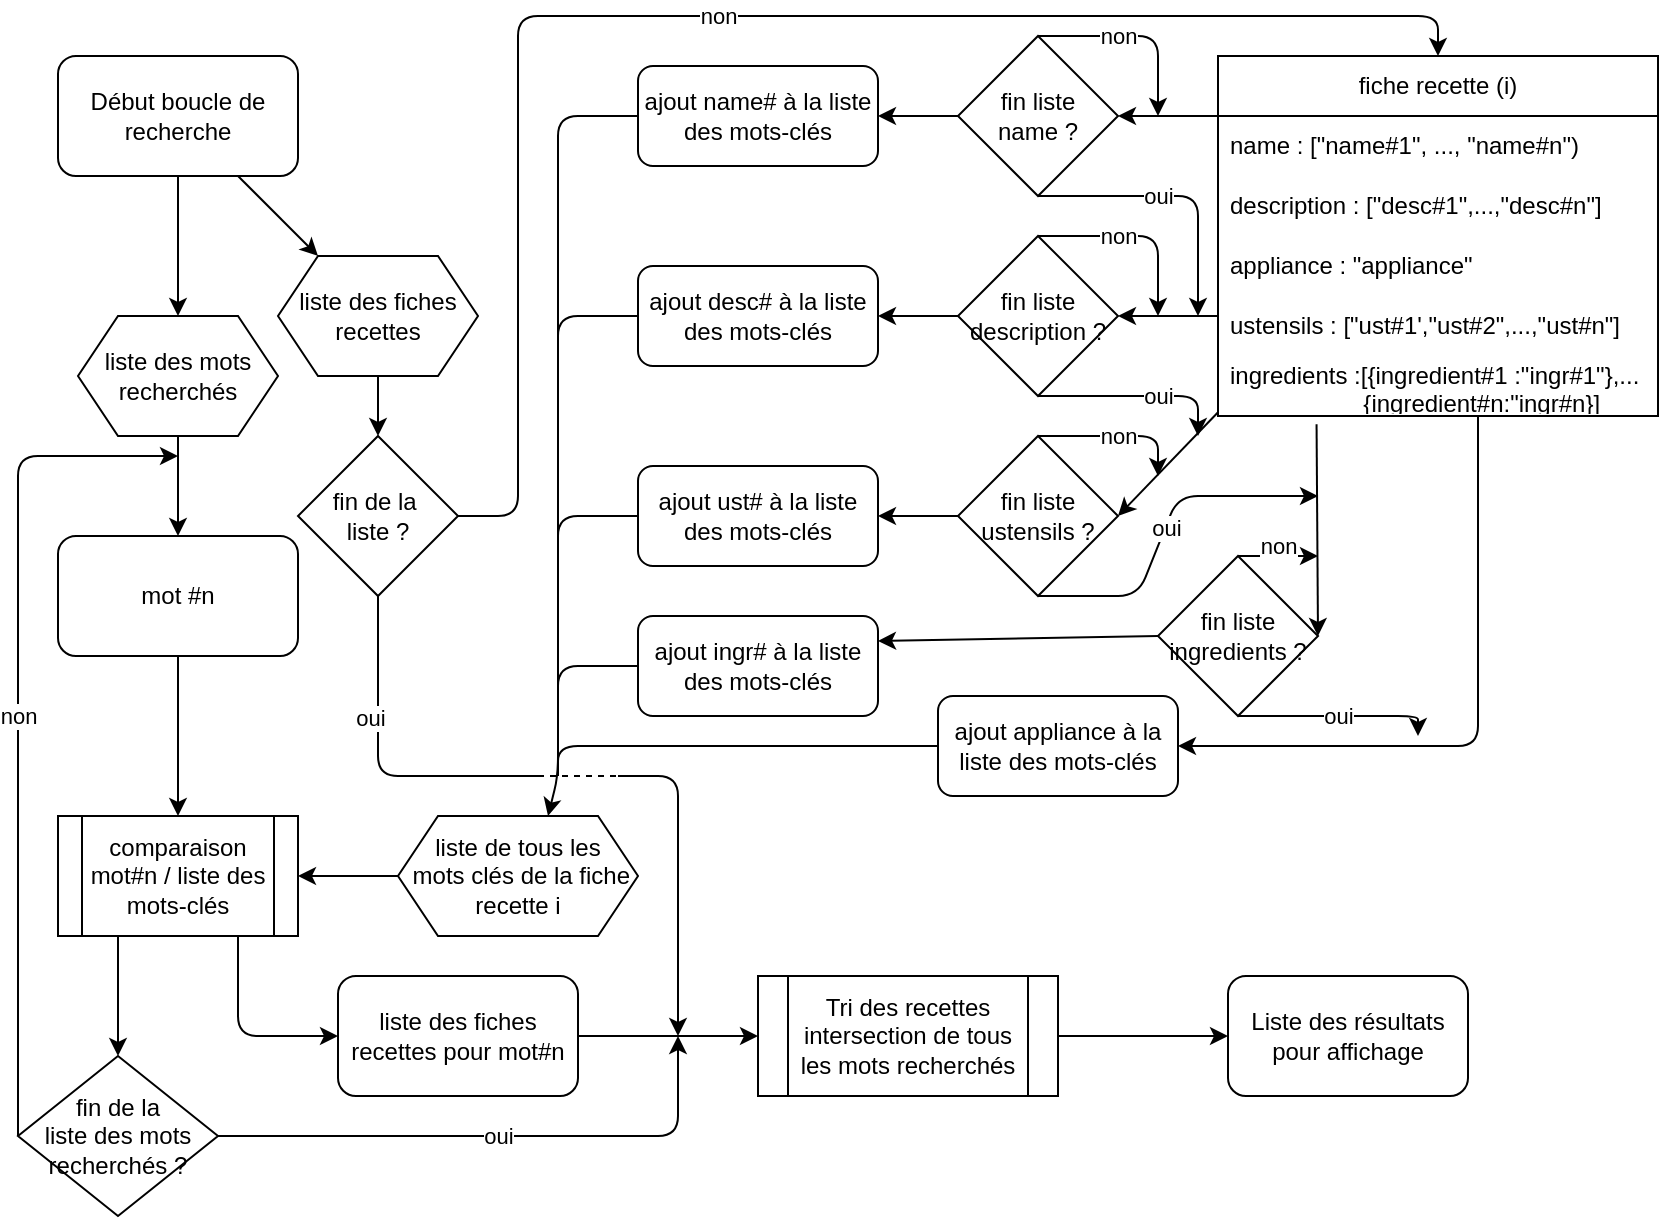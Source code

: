 <mxfile>
    <diagram id="C5RBs43oDa-KdzZeNtuy" name="Page-1">
        <mxGraphModel dx="862" dy="609" grid="1" gridSize="10" guides="1" tooltips="1" connect="1" arrows="1" fold="1" page="1" pageScale="1" pageWidth="827" pageHeight="1169" math="0" shadow="0">
            <root>
                <mxCell id="WIyWlLk6GJQsqaUBKTNV-0"/>
                <mxCell id="WIyWlLk6GJQsqaUBKTNV-1" parent="WIyWlLk6GJQsqaUBKTNV-0"/>
                <mxCell id="80" style="edgeStyle=none;html=1;exitX=0.5;exitY=1;exitDx=0;exitDy=0;" parent="WIyWlLk6GJQsqaUBKTNV-1" source="78" target="143" edge="1">
                    <mxGeometry relative="1" as="geometry">
                        <mxPoint x="100" y="210" as="targetPoint"/>
                    </mxGeometry>
                </mxCell>
                <mxCell id="78" value="Début boucle de recherche" style="rounded=1;whiteSpace=wrap;html=1;" parent="WIyWlLk6GJQsqaUBKTNV-1" vertex="1">
                    <mxGeometry x="40" y="40" width="120" height="60" as="geometry"/>
                </mxCell>
                <mxCell id="79" value="fin de la &lt;br&gt;liste des mots&lt;br&gt;recherchés ?" style="rhombus;whiteSpace=wrap;html=1;" parent="WIyWlLk6GJQsqaUBKTNV-1" vertex="1">
                    <mxGeometry x="20" y="540" width="100" height="80" as="geometry"/>
                </mxCell>
                <mxCell id="81" value="Liste des résultats&lt;br&gt;pour affichage" style="rounded=1;whiteSpace=wrap;html=1;" parent="WIyWlLk6GJQsqaUBKTNV-1" vertex="1">
                    <mxGeometry x="625" y="500" width="120" height="60" as="geometry"/>
                </mxCell>
                <mxCell id="82" value="" style="endArrow=classic;html=1;exitX=1;exitY=0.5;exitDx=0;exitDy=0;" parent="WIyWlLk6GJQsqaUBKTNV-1" source="79" edge="1">
                    <mxGeometry relative="1" as="geometry">
                        <mxPoint x="360" y="270" as="sourcePoint"/>
                        <mxPoint x="350" y="530" as="targetPoint"/>
                        <Array as="points">
                            <mxPoint x="350" y="580"/>
                        </Array>
                    </mxGeometry>
                </mxCell>
                <mxCell id="83" value="oui" style="edgeLabel;resizable=0;html=1;align=center;verticalAlign=middle;" parent="82" connectable="0" vertex="1">
                    <mxGeometry relative="1" as="geometry"/>
                </mxCell>
                <mxCell id="132" value="" style="edgeStyle=none;html=1;entryX=1;entryY=0.5;entryDx=0;entryDy=0;exitX=0.224;exitY=1.139;exitDx=0;exitDy=0;exitPerimeter=0;" parent="WIyWlLk6GJQsqaUBKTNV-1" source="93" target="131" edge="1">
                    <mxGeometry relative="1" as="geometry">
                        <mxPoint x="720" y="220" as="sourcePoint"/>
                    </mxGeometry>
                </mxCell>
                <mxCell id="84" value="fiche recette (i)" style="swimlane;fontStyle=0;childLayout=stackLayout;horizontal=1;startSize=30;horizontalStack=0;resizeParent=1;resizeParentMax=0;resizeLast=0;collapsible=1;marginBottom=0;whiteSpace=wrap;html=1;" parent="WIyWlLk6GJQsqaUBKTNV-1" vertex="1">
                    <mxGeometry x="620" y="40" width="220" height="180" as="geometry"/>
                </mxCell>
                <mxCell id="85" value="name : [&quot;name#1&quot;, ..., &quot;name#n&quot;)" style="text;strokeColor=none;fillColor=none;align=left;verticalAlign=middle;spacingLeft=4;spacingRight=4;overflow=hidden;points=[[0,0.5],[1,0.5]];portConstraint=eastwest;rotatable=0;whiteSpace=wrap;html=1;" parent="84" vertex="1">
                    <mxGeometry y="30" width="220" height="30" as="geometry"/>
                </mxCell>
                <mxCell id="86" value="description : [&quot;desc#1&quot;,...,&quot;desc#n&quot;]" style="text;strokeColor=none;fillColor=none;align=left;verticalAlign=middle;spacingLeft=4;spacingRight=4;overflow=hidden;points=[[0,0.5],[1,0.5]];portConstraint=eastwest;rotatable=0;whiteSpace=wrap;html=1;" parent="84" vertex="1">
                    <mxGeometry y="60" width="220" height="30" as="geometry"/>
                </mxCell>
                <mxCell id="92" value="appliance : &quot;appliance&quot;" style="text;strokeColor=none;fillColor=none;align=left;verticalAlign=middle;spacingLeft=4;spacingRight=4;overflow=hidden;points=[[0,0.5],[1,0.5]];portConstraint=eastwest;rotatable=0;whiteSpace=wrap;html=1;" parent="84" vertex="1">
                    <mxGeometry y="90" width="220" height="30" as="geometry"/>
                </mxCell>
                <mxCell id="87" value="ustensils : [&quot;ust#1',&quot;ust#2&quot;,...,&quot;ust#n&quot;]" style="text;strokeColor=none;fillColor=none;align=left;verticalAlign=middle;spacingLeft=4;spacingRight=4;overflow=hidden;points=[[0,0.5],[1,0.5]];portConstraint=eastwest;rotatable=0;whiteSpace=wrap;html=1;" parent="84" vertex="1">
                    <mxGeometry y="120" width="220" height="30" as="geometry"/>
                </mxCell>
                <mxCell id="93" value="ingredients :[{ingredient#1 :&quot;ingr#1&quot;},...&lt;br&gt;&amp;nbsp; &amp;nbsp; &amp;nbsp; &amp;nbsp; &amp;nbsp; &amp;nbsp; &amp;nbsp; &amp;nbsp; &amp;nbsp; &amp;nbsp; {ingredient#n:&quot;ingr#n}]&lt;br&gt;" style="text;strokeColor=none;fillColor=none;align=left;verticalAlign=middle;spacingLeft=4;spacingRight=4;overflow=hidden;points=[[0,0.5],[1,0.5]];portConstraint=eastwest;rotatable=0;whiteSpace=wrap;html=1;" parent="84" vertex="1">
                    <mxGeometry y="150" width="220" height="30" as="geometry"/>
                </mxCell>
                <mxCell id="94" value="fin liste&lt;br&gt;na&lt;span style=&quot;color: rgba(0, 0, 0, 0); font-family: monospace; font-size: 0px; text-align: start;&quot;&gt;xGraphModel%3E%3Croot%3E%3CmxCell%20id%3D%220%22%2F%3E%3CmxCell%20id%3D%221%22%20parent%3D%220%22%2F%3E%3CmxCell%20id%3D%222%22%20value%3D%22Item%203%22%20style%3D%22text%3BstrokeColor%3Dnone%3BfillColor%3Dnone%3Balign%3Dleft%3BverticalAlign%3Dmiddle%3BspacingLeft%3D4%3BspacingRight%3D4%3Boverflow%3Dhidden%3Bpoints%3D%5B%5B0%2C0.5%5D%2C%5B1%2C0.5%5D%5D%3BportConstraint%3Deastwest%3Brotatable%3D0%3BwhiteSpace%3Dwrap%3Bhtml%3D1%3B%22%20vertex%3D%221%22%20parent%3D%221%22%3E%3CmxGeometry%20x%3D%22440%22%20y%3D%22160%22%20width%3D%22230%22%20height%3D%2230%22%20as%3D%22geometry%22%2F%3E%3C%2FmxCell%3E%3C%2Froot%3E%3C%2FmxGraphModel%3E&lt;/span&gt;me ?" style="rhombus;whiteSpace=wrap;html=1;" parent="WIyWlLk6GJQsqaUBKTNV-1" vertex="1">
                    <mxGeometry x="490" y="30" width="80" height="80" as="geometry"/>
                </mxCell>
                <mxCell id="95" value="fin liste&lt;br&gt;description ?" style="rhombus;whiteSpace=wrap;html=1;" parent="WIyWlLk6GJQsqaUBKTNV-1" vertex="1">
                    <mxGeometry x="490" y="130" width="80" height="80" as="geometry"/>
                </mxCell>
                <mxCell id="96" value="ajout name# à la liste des mots-clés" style="rounded=1;whiteSpace=wrap;html=1;" parent="WIyWlLk6GJQsqaUBKTNV-1" vertex="1">
                    <mxGeometry x="330" y="45" width="120" height="50" as="geometry"/>
                </mxCell>
                <mxCell id="101" style="edgeStyle=none;html=1;entryX=1;entryY=0.5;entryDx=0;entryDy=0;" parent="WIyWlLk6GJQsqaUBKTNV-1" target="94" edge="1">
                    <mxGeometry relative="1" as="geometry">
                        <mxPoint x="620" y="70" as="sourcePoint"/>
                        <mxPoint x="570" y="85" as="targetPoint"/>
                    </mxGeometry>
                </mxCell>
                <mxCell id="111" value="ajout desc# à la liste des mots-clés" style="rounded=1;whiteSpace=wrap;html=1;" parent="WIyWlLk6GJQsqaUBKTNV-1" vertex="1">
                    <mxGeometry x="330" y="145" width="120" height="50" as="geometry"/>
                </mxCell>
                <mxCell id="117" style="edgeStyle=none;html=1;entryX=1;entryY=0.5;entryDx=0;entryDy=0;" parent="WIyWlLk6GJQsqaUBKTNV-1" target="95" edge="1">
                    <mxGeometry relative="1" as="geometry">
                        <mxPoint x="580" y="175" as="targetPoint"/>
                        <mxPoint x="620" y="170" as="sourcePoint"/>
                    </mxGeometry>
                </mxCell>
                <mxCell id="118" value="" style="endArrow=classic;html=1;exitX=0.5;exitY=0;exitDx=0;exitDy=0;" parent="WIyWlLk6GJQsqaUBKTNV-1" source="94" edge="1">
                    <mxGeometry relative="1" as="geometry">
                        <mxPoint x="410" y="250" as="sourcePoint"/>
                        <mxPoint x="590" y="70" as="targetPoint"/>
                        <Array as="points">
                            <mxPoint x="590" y="30"/>
                        </Array>
                    </mxGeometry>
                </mxCell>
                <mxCell id="119" value="non" style="edgeLabel;resizable=0;html=1;align=center;verticalAlign=middle;" parent="118" connectable="0" vertex="1">
                    <mxGeometry relative="1" as="geometry">
                        <mxPoint x="-10" as="offset"/>
                    </mxGeometry>
                </mxCell>
                <mxCell id="120" value="" style="endArrow=classic;html=1;exitX=0;exitY=0.5;exitDx=0;exitDy=0;entryX=1;entryY=0.5;entryDx=0;entryDy=0;" parent="WIyWlLk6GJQsqaUBKTNV-1" source="94" target="96" edge="1">
                    <mxGeometry relative="1" as="geometry">
                        <mxPoint x="410" y="250" as="sourcePoint"/>
                        <mxPoint x="510" y="250" as="targetPoint"/>
                        <Array as="points"/>
                    </mxGeometry>
                </mxCell>
                <mxCell id="122" value="" style="endArrow=classic;html=1;exitX=0;exitY=0.5;exitDx=0;exitDy=0;entryX=1;entryY=0.5;entryDx=0;entryDy=0;" parent="WIyWlLk6GJQsqaUBKTNV-1" source="95" target="111" edge="1">
                    <mxGeometry relative="1" as="geometry">
                        <mxPoint x="500" y="80" as="sourcePoint"/>
                        <mxPoint x="460" y="80" as="targetPoint"/>
                        <Array as="points"/>
                    </mxGeometry>
                </mxCell>
                <mxCell id="124" value="fin liste&lt;br&gt;ustensils ?" style="rhombus;whiteSpace=wrap;html=1;" parent="WIyWlLk6GJQsqaUBKTNV-1" vertex="1">
                    <mxGeometry x="490" y="230" width="80" height="80" as="geometry"/>
                </mxCell>
                <mxCell id="125" style="edgeStyle=none;html=1;exitX=-0.001;exitY=0.945;exitDx=0;exitDy=0;entryX=1;entryY=0.5;entryDx=0;entryDy=0;exitPerimeter=0;" parent="WIyWlLk6GJQsqaUBKTNV-1" source="93" target="124" edge="1">
                    <mxGeometry relative="1" as="geometry"/>
                </mxCell>
                <mxCell id="126" value="ajout ust# à la liste des mots-clés" style="rounded=1;whiteSpace=wrap;html=1;" parent="WIyWlLk6GJQsqaUBKTNV-1" vertex="1">
                    <mxGeometry x="330" y="245" width="120" height="50" as="geometry"/>
                </mxCell>
                <mxCell id="127" value="" style="endArrow=classic;html=1;exitX=0;exitY=0.5;exitDx=0;exitDy=0;entryX=1;entryY=0.5;entryDx=0;entryDy=0;" parent="WIyWlLk6GJQsqaUBKTNV-1" source="124" target="126" edge="1">
                    <mxGeometry relative="1" as="geometry">
                        <mxPoint x="410" y="250" as="sourcePoint"/>
                        <mxPoint x="510" y="250" as="targetPoint"/>
                    </mxGeometry>
                </mxCell>
                <mxCell id="129" value="" style="endArrow=classic;html=1;exitX=0.5;exitY=0;exitDx=0;exitDy=0;" parent="WIyWlLk6GJQsqaUBKTNV-1" source="95" edge="1">
                    <mxGeometry relative="1" as="geometry">
                        <mxPoint x="410" y="250" as="sourcePoint"/>
                        <mxPoint x="590" y="170" as="targetPoint"/>
                        <Array as="points">
                            <mxPoint x="590" y="130"/>
                        </Array>
                    </mxGeometry>
                </mxCell>
                <mxCell id="130" value="non" style="edgeLabel;resizable=0;html=1;align=center;verticalAlign=middle;" parent="129" connectable="0" vertex="1">
                    <mxGeometry relative="1" as="geometry">
                        <mxPoint x="-10" as="offset"/>
                    </mxGeometry>
                </mxCell>
                <mxCell id="131" value="fin liste&lt;br&gt;ingredients ?" style="rhombus;whiteSpace=wrap;html=1;" parent="WIyWlLk6GJQsqaUBKTNV-1" vertex="1">
                    <mxGeometry x="590" y="290" width="80" height="80" as="geometry"/>
                </mxCell>
                <mxCell id="133" value="" style="endArrow=classic;html=1;exitX=0.5;exitY=0;exitDx=0;exitDy=0;" parent="WIyWlLk6GJQsqaUBKTNV-1" source="124" edge="1">
                    <mxGeometry relative="1" as="geometry">
                        <mxPoint x="410" y="250" as="sourcePoint"/>
                        <mxPoint x="590" y="250" as="targetPoint"/>
                        <Array as="points">
                            <mxPoint x="590" y="230"/>
                        </Array>
                    </mxGeometry>
                </mxCell>
                <mxCell id="134" value="non" style="edgeLabel;resizable=0;html=1;align=center;verticalAlign=middle;rotation=0;" parent="133" connectable="0" vertex="1">
                    <mxGeometry relative="1" as="geometry">
                        <mxPoint as="offset"/>
                    </mxGeometry>
                </mxCell>
                <mxCell id="135" value="ajout ingr# à la liste des mots-clés" style="rounded=1;whiteSpace=wrap;html=1;" parent="WIyWlLk6GJQsqaUBKTNV-1" vertex="1">
                    <mxGeometry x="330" y="320" width="120" height="50" as="geometry"/>
                </mxCell>
                <mxCell id="136" value="" style="endArrow=classic;html=1;exitX=0;exitY=0.5;exitDx=0;exitDy=0;entryX=1;entryY=0.25;entryDx=0;entryDy=0;" parent="WIyWlLk6GJQsqaUBKTNV-1" source="131" target="135" edge="1">
                    <mxGeometry relative="1" as="geometry">
                        <mxPoint x="410" y="250" as="sourcePoint"/>
                        <mxPoint x="510" y="250" as="targetPoint"/>
                    </mxGeometry>
                </mxCell>
                <mxCell id="138" value="" style="endArrow=none;html=1;entryX=0;entryY=0.5;entryDx=0;entryDy=0;" parent="WIyWlLk6GJQsqaUBKTNV-1" target="96" edge="1">
                    <mxGeometry width="50" height="50" relative="1" as="geometry">
                        <mxPoint x="290" y="370" as="sourcePoint"/>
                        <mxPoint x="490" y="230" as="targetPoint"/>
                        <Array as="points">
                            <mxPoint x="290" y="70"/>
                        </Array>
                    </mxGeometry>
                </mxCell>
                <mxCell id="139" value="" style="endArrow=none;html=1;entryX=0;entryY=0.5;entryDx=0;entryDy=0;" parent="WIyWlLk6GJQsqaUBKTNV-1" target="111" edge="1">
                    <mxGeometry width="50" height="50" relative="1" as="geometry">
                        <mxPoint x="290" y="200" as="sourcePoint"/>
                        <mxPoint x="490" y="230" as="targetPoint"/>
                        <Array as="points">
                            <mxPoint x="290" y="170"/>
                        </Array>
                    </mxGeometry>
                </mxCell>
                <mxCell id="140" value="" style="endArrow=none;html=1;entryX=0;entryY=0.5;entryDx=0;entryDy=0;" parent="WIyWlLk6GJQsqaUBKTNV-1" target="126" edge="1">
                    <mxGeometry width="50" height="50" relative="1" as="geometry">
                        <mxPoint x="290" y="320" as="sourcePoint"/>
                        <mxPoint x="490" y="230" as="targetPoint"/>
                        <Array as="points">
                            <mxPoint x="290" y="270"/>
                        </Array>
                    </mxGeometry>
                </mxCell>
                <mxCell id="142" value="liste de tous les&lt;br&gt;&amp;nbsp;mots clés de la fiche recette i" style="shape=hexagon;perimeter=hexagonPerimeter2;whiteSpace=wrap;html=1;fixedSize=1;" parent="WIyWlLk6GJQsqaUBKTNV-1" vertex="1">
                    <mxGeometry x="210" y="420" width="120" height="60" as="geometry"/>
                </mxCell>
                <mxCell id="145" style="edgeStyle=none;html=1;exitX=0.5;exitY=1;exitDx=0;exitDy=0;entryX=0.5;entryY=0;entryDx=0;entryDy=0;" parent="WIyWlLk6GJQsqaUBKTNV-1" source="143" target="144" edge="1">
                    <mxGeometry relative="1" as="geometry"/>
                </mxCell>
                <mxCell id="143" value="liste des mots recherchés" style="shape=hexagon;perimeter=hexagonPerimeter2;whiteSpace=wrap;html=1;fixedSize=1;" parent="WIyWlLk6GJQsqaUBKTNV-1" vertex="1">
                    <mxGeometry x="50" y="170" width="100" height="60" as="geometry"/>
                </mxCell>
                <mxCell id="144" value="mot #n" style="rounded=1;whiteSpace=wrap;html=1;" parent="WIyWlLk6GJQsqaUBKTNV-1" vertex="1">
                    <mxGeometry x="40" y="280" width="120" height="60" as="geometry"/>
                </mxCell>
                <mxCell id="146" value="" style="endArrow=classic;html=1;exitX=0;exitY=0.5;exitDx=0;exitDy=0;" parent="WIyWlLk6GJQsqaUBKTNV-1" source="79" edge="1">
                    <mxGeometry relative="1" as="geometry">
                        <mxPoint x="360" y="390" as="sourcePoint"/>
                        <mxPoint x="100" y="240" as="targetPoint"/>
                        <Array as="points">
                            <mxPoint x="20" y="240"/>
                        </Array>
                    </mxGeometry>
                </mxCell>
                <mxCell id="147" value="non" style="edgeLabel;resizable=0;html=1;align=center;verticalAlign=middle;" parent="146" connectable="0" vertex="1">
                    <mxGeometry relative="1" as="geometry"/>
                </mxCell>
                <mxCell id="157" style="edgeStyle=none;html=1;exitX=0.25;exitY=1;exitDx=0;exitDy=0;entryX=0.5;entryY=0;entryDx=0;entryDy=0;" parent="WIyWlLk6GJQsqaUBKTNV-1" source="148" target="79" edge="1">
                    <mxGeometry relative="1" as="geometry"/>
                </mxCell>
                <mxCell id="159" style="edgeStyle=none;html=1;exitX=0.75;exitY=1;exitDx=0;exitDy=0;entryX=0;entryY=0.5;entryDx=0;entryDy=0;" parent="WIyWlLk6GJQsqaUBKTNV-1" source="148" target="158" edge="1">
                    <mxGeometry relative="1" as="geometry">
                        <Array as="points">
                            <mxPoint x="130" y="530"/>
                        </Array>
                    </mxGeometry>
                </mxCell>
                <mxCell id="148" value="comparaison mot#n / liste des mots-clés" style="shape=process;whiteSpace=wrap;html=1;backgroundOutline=1;" parent="WIyWlLk6GJQsqaUBKTNV-1" vertex="1">
                    <mxGeometry x="40" y="420" width="120" height="60" as="geometry"/>
                </mxCell>
                <mxCell id="149" value="" style="endArrow=classic;html=1;entryX=0.625;entryY=0;entryDx=0;entryDy=0;" parent="WIyWlLk6GJQsqaUBKTNV-1" target="142" edge="1">
                    <mxGeometry width="50" height="50" relative="1" as="geometry">
                        <mxPoint x="290" y="380" as="sourcePoint"/>
                        <mxPoint x="490" y="450" as="targetPoint"/>
                        <Array as="points">
                            <mxPoint x="290" y="400"/>
                        </Array>
                    </mxGeometry>
                </mxCell>
                <mxCell id="150" value="" style="endArrow=none;html=1;exitX=0;exitY=0.5;exitDx=0;exitDy=0;" parent="WIyWlLk6GJQsqaUBKTNV-1" source="135" edge="1">
                    <mxGeometry width="50" height="50" relative="1" as="geometry">
                        <mxPoint x="440" y="500" as="sourcePoint"/>
                        <mxPoint x="290" y="380" as="targetPoint"/>
                        <Array as="points">
                            <mxPoint x="290" y="345"/>
                        </Array>
                    </mxGeometry>
                </mxCell>
                <mxCell id="152" value="ajout appliance à la liste des mots-clés" style="rounded=1;whiteSpace=wrap;html=1;" parent="WIyWlLk6GJQsqaUBKTNV-1" vertex="1">
                    <mxGeometry x="480" y="360" width="120" height="50" as="geometry"/>
                </mxCell>
                <mxCell id="153" value="" style="endArrow=classic;html=1;entryX=1;entryY=0.5;entryDx=0;entryDy=0;" parent="WIyWlLk6GJQsqaUBKTNV-1" target="152" edge="1">
                    <mxGeometry width="50" height="50" relative="1" as="geometry">
                        <mxPoint x="750" y="220" as="sourcePoint"/>
                        <mxPoint x="490" y="360" as="targetPoint"/>
                        <Array as="points">
                            <mxPoint x="750" y="385"/>
                        </Array>
                    </mxGeometry>
                </mxCell>
                <mxCell id="155" value="" style="endArrow=classic;html=1;exitX=0.5;exitY=1;exitDx=0;exitDy=0;entryX=0.5;entryY=0;entryDx=0;entryDy=0;" parent="WIyWlLk6GJQsqaUBKTNV-1" source="144" target="148" edge="1">
                    <mxGeometry width="50" height="50" relative="1" as="geometry">
                        <mxPoint x="390" y="400" as="sourcePoint"/>
                        <mxPoint x="440" y="350" as="targetPoint"/>
                    </mxGeometry>
                </mxCell>
                <mxCell id="156" value="" style="endArrow=classic;html=1;entryX=1;entryY=0.5;entryDx=0;entryDy=0;exitX=0;exitY=0.5;exitDx=0;exitDy=0;" parent="WIyWlLk6GJQsqaUBKTNV-1" source="142" target="148" edge="1">
                    <mxGeometry width="50" height="50" relative="1" as="geometry">
                        <mxPoint x="300" y="460" as="sourcePoint"/>
                        <mxPoint x="440" y="350" as="targetPoint"/>
                        <Array as="points"/>
                    </mxGeometry>
                </mxCell>
                <mxCell id="162" style="edgeStyle=none;html=1;exitX=1;exitY=0.5;exitDx=0;exitDy=0;entryX=0;entryY=0.5;entryDx=0;entryDy=0;" parent="WIyWlLk6GJQsqaUBKTNV-1" source="158" target="160" edge="1">
                    <mxGeometry relative="1" as="geometry"/>
                </mxCell>
                <mxCell id="158" value="liste des fiches recettes pour mot#n" style="rounded=1;whiteSpace=wrap;html=1;" parent="WIyWlLk6GJQsqaUBKTNV-1" vertex="1">
                    <mxGeometry x="180" y="500" width="120" height="60" as="geometry"/>
                </mxCell>
                <mxCell id="173" style="edgeStyle=none;html=1;exitX=1;exitY=0.5;exitDx=0;exitDy=0;entryX=0;entryY=0.5;entryDx=0;entryDy=0;" parent="WIyWlLk6GJQsqaUBKTNV-1" source="160" target="81" edge="1">
                    <mxGeometry relative="1" as="geometry"/>
                </mxCell>
                <mxCell id="160" value="Tri des recettes&lt;br&gt;intersection de tous les mots recherchés" style="shape=process;whiteSpace=wrap;html=1;backgroundOutline=1;" parent="WIyWlLk6GJQsqaUBKTNV-1" vertex="1">
                    <mxGeometry x="390" y="500" width="150" height="60" as="geometry"/>
                </mxCell>
                <mxCell id="164" style="edgeStyle=none;html=1;exitX=0.5;exitY=1;exitDx=0;exitDy=0;entryX=0.5;entryY=0;entryDx=0;entryDy=0;" parent="WIyWlLk6GJQsqaUBKTNV-1" source="161" target="163" edge="1">
                    <mxGeometry relative="1" as="geometry"/>
                </mxCell>
                <mxCell id="161" value="liste des fiches recettes" style="shape=hexagon;perimeter=hexagonPerimeter2;whiteSpace=wrap;html=1;fixedSize=1;" parent="WIyWlLk6GJQsqaUBKTNV-1" vertex="1">
                    <mxGeometry x="150" y="140" width="100" height="60" as="geometry"/>
                </mxCell>
                <mxCell id="163" value="fin de la&amp;nbsp;&lt;br&gt;liste ?" style="rhombus;whiteSpace=wrap;html=1;" parent="WIyWlLk6GJQsqaUBKTNV-1" vertex="1">
                    <mxGeometry x="160" y="230" width="80" height="80" as="geometry"/>
                </mxCell>
                <mxCell id="165" value="" style="endArrow=classic;html=1;exitX=0.75;exitY=1;exitDx=0;exitDy=0;" parent="WIyWlLk6GJQsqaUBKTNV-1" source="78" target="161" edge="1">
                    <mxGeometry width="50" height="50" relative="1" as="geometry">
                        <mxPoint x="390" y="360" as="sourcePoint"/>
                        <mxPoint x="440" y="310" as="targetPoint"/>
                    </mxGeometry>
                </mxCell>
                <mxCell id="166" value="" style="endArrow=classic;html=1;exitX=1;exitY=0.5;exitDx=0;exitDy=0;entryX=0.5;entryY=0;entryDx=0;entryDy=0;" parent="WIyWlLk6GJQsqaUBKTNV-1" source="163" target="84" edge="1">
                    <mxGeometry relative="1" as="geometry">
                        <mxPoint x="370" y="330" as="sourcePoint"/>
                        <mxPoint x="470" y="330" as="targetPoint"/>
                        <Array as="points">
                            <mxPoint x="270" y="270"/>
                            <mxPoint x="270" y="20"/>
                            <mxPoint x="730" y="20"/>
                        </Array>
                    </mxGeometry>
                </mxCell>
                <mxCell id="167" value="non" style="edgeLabel;resizable=0;html=1;align=center;verticalAlign=middle;" parent="166" connectable="0" vertex="1">
                    <mxGeometry relative="1" as="geometry"/>
                </mxCell>
                <mxCell id="168" value="" style="endArrow=none;html=1;entryX=0.5;entryY=1;entryDx=0;entryDy=0;" parent="WIyWlLk6GJQsqaUBKTNV-1" target="163" edge="1">
                    <mxGeometry width="50" height="50" relative="1" as="geometry">
                        <mxPoint x="280" y="400" as="sourcePoint"/>
                        <mxPoint x="440" y="300" as="targetPoint"/>
                        <Array as="points">
                            <mxPoint x="200" y="400"/>
                        </Array>
                    </mxGeometry>
                </mxCell>
                <mxCell id="169" value="oui" style="edgeLabel;resizable=0;html=1;align=center;verticalAlign=middle;" parent="WIyWlLk6GJQsqaUBKTNV-1" connectable="0" vertex="1">
                    <mxGeometry x="313" y="590" as="geometry">
                        <mxPoint x="-117" y="-219" as="offset"/>
                    </mxGeometry>
                </mxCell>
                <mxCell id="171" value="" style="endArrow=none;dashed=1;html=1;" parent="WIyWlLk6GJQsqaUBKTNV-1" edge="1">
                    <mxGeometry width="50" height="50" relative="1" as="geometry">
                        <mxPoint x="280" y="400" as="sourcePoint"/>
                        <mxPoint x="320" y="400" as="targetPoint"/>
                        <Array as="points">
                            <mxPoint x="340" y="400"/>
                        </Array>
                    </mxGeometry>
                </mxCell>
                <mxCell id="174" value="" style="endArrow=none;html=1;exitX=0;exitY=0.5;exitDx=0;exitDy=0;" parent="WIyWlLk6GJQsqaUBKTNV-1" source="152" edge="1">
                    <mxGeometry width="50" height="50" relative="1" as="geometry">
                        <mxPoint x="390" y="350" as="sourcePoint"/>
                        <mxPoint x="290" y="400" as="targetPoint"/>
                        <Array as="points">
                            <mxPoint x="290" y="385"/>
                        </Array>
                    </mxGeometry>
                </mxCell>
                <mxCell id="175" value="" style="endArrow=classic;html=1;exitX=0.5;exitY=0;exitDx=0;exitDy=0;" parent="WIyWlLk6GJQsqaUBKTNV-1" source="131" edge="1">
                    <mxGeometry relative="1" as="geometry">
                        <mxPoint x="625" y="269.5" as="sourcePoint"/>
                        <mxPoint x="670" y="290" as="targetPoint"/>
                        <Array as="points"/>
                    </mxGeometry>
                </mxCell>
                <mxCell id="176" value="non" style="edgeLabel;resizable=0;html=1;align=center;verticalAlign=middle;" parent="175" connectable="0" vertex="1">
                    <mxGeometry relative="1" as="geometry">
                        <mxPoint y="-5" as="offset"/>
                    </mxGeometry>
                </mxCell>
                <mxCell id="177" value="" style="endArrow=classic;html=1;exitX=0.5;exitY=1;exitDx=0;exitDy=0;" parent="WIyWlLk6GJQsqaUBKTNV-1" source="94" edge="1">
                    <mxGeometry relative="1" as="geometry">
                        <mxPoint x="370" y="330" as="sourcePoint"/>
                        <mxPoint x="610" y="170" as="targetPoint"/>
                        <Array as="points">
                            <mxPoint x="610" y="110"/>
                        </Array>
                    </mxGeometry>
                </mxCell>
                <mxCell id="178" value="oui" style="edgeLabel;resizable=0;html=1;align=center;verticalAlign=middle;" parent="177" connectable="0" vertex="1">
                    <mxGeometry relative="1" as="geometry">
                        <mxPoint x="-10" as="offset"/>
                    </mxGeometry>
                </mxCell>
                <mxCell id="179" value="" style="endArrow=classic;html=1;exitX=0.5;exitY=1;exitDx=0;exitDy=0;" parent="WIyWlLk6GJQsqaUBKTNV-1" source="95" edge="1">
                    <mxGeometry relative="1" as="geometry">
                        <mxPoint x="370" y="330" as="sourcePoint"/>
                        <mxPoint x="610" y="230" as="targetPoint"/>
                        <Array as="points">
                            <mxPoint x="610" y="210"/>
                        </Array>
                    </mxGeometry>
                </mxCell>
                <mxCell id="180" value="oui" style="edgeLabel;resizable=0;html=1;align=center;verticalAlign=middle;" parent="179" connectable="0" vertex="1">
                    <mxGeometry relative="1" as="geometry">
                        <mxPoint x="10" as="offset"/>
                    </mxGeometry>
                </mxCell>
                <mxCell id="181" value="" style="endArrow=classic;html=1;exitX=0.5;exitY=1;exitDx=0;exitDy=0;" parent="WIyWlLk6GJQsqaUBKTNV-1" source="124" edge="1">
                    <mxGeometry relative="1" as="geometry">
                        <mxPoint x="370" y="330" as="sourcePoint"/>
                        <mxPoint x="670" y="260" as="targetPoint"/>
                        <Array as="points">
                            <mxPoint x="580" y="310"/>
                            <mxPoint x="600" y="260"/>
                        </Array>
                    </mxGeometry>
                </mxCell>
                <mxCell id="182" value="oui" style="edgeLabel;resizable=0;html=1;align=center;verticalAlign=middle;" parent="181" connectable="0" vertex="1">
                    <mxGeometry relative="1" as="geometry"/>
                </mxCell>
                <mxCell id="183" value="" style="endArrow=classic;html=1;exitX=0.5;exitY=1;exitDx=0;exitDy=0;" parent="WIyWlLk6GJQsqaUBKTNV-1" source="131" edge="1">
                    <mxGeometry relative="1" as="geometry">
                        <mxPoint x="370" y="330" as="sourcePoint"/>
                        <mxPoint x="720" y="380" as="targetPoint"/>
                        <Array as="points">
                            <mxPoint x="720" y="370"/>
                        </Array>
                    </mxGeometry>
                </mxCell>
                <mxCell id="184" value="oui" style="edgeLabel;resizable=0;html=1;align=center;verticalAlign=middle;" parent="183" connectable="0" vertex="1">
                    <mxGeometry relative="1" as="geometry"/>
                </mxCell>
                <mxCell id="185" value="" style="endArrow=classic;html=1;" edge="1" parent="WIyWlLk6GJQsqaUBKTNV-1">
                    <mxGeometry width="50" height="50" relative="1" as="geometry">
                        <mxPoint x="320" y="400" as="sourcePoint"/>
                        <mxPoint x="350" y="530" as="targetPoint"/>
                        <Array as="points">
                            <mxPoint x="350" y="400"/>
                        </Array>
                    </mxGeometry>
                </mxCell>
            </root>
        </mxGraphModel>
    </diagram>
</mxfile>